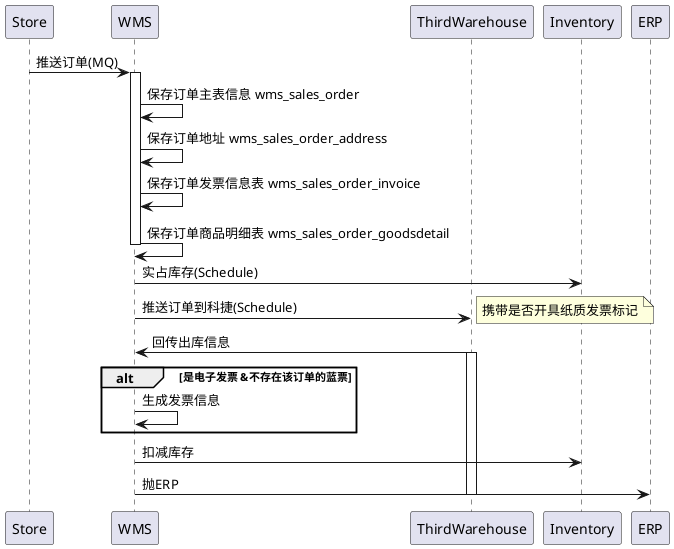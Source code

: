 @startuml

participant Store
participant WMS
participant ThirdWarehouse
participant "Inventory" as inv
participant "ERP" as erp
Store -> WMS: 推送订单(MQ)
activate WMS
WMS -> WMS: 保存订单主表信息 wms_sales_order
WMS -> WMS: 保存订单地址 wms_sales_order_address
WMS -> WMS: 保存订单发票信息表 wms_sales_order_invoice
WMS -> WMS: 保存订单商品明细表 wms_sales_order_goodsdetail
deactivate WMS
WMS -> inv : 实占库存(Schedule)
WMS -> ThirdWarehouse: 推送订单到科捷(Schedule)
note right
携带是否开具纸质发票标记
end note
WMS <- ThirdWarehouse: 回传出库信息
activate ThirdWarehouse
alt 是电子发票 &不存在该订单的蓝票
    WMS->WMS:生成发票信息

end
WMS-> inv : 扣减库存
WMS-> erp : 抛ERP
deactivate ThirdWarehouse

@enduml